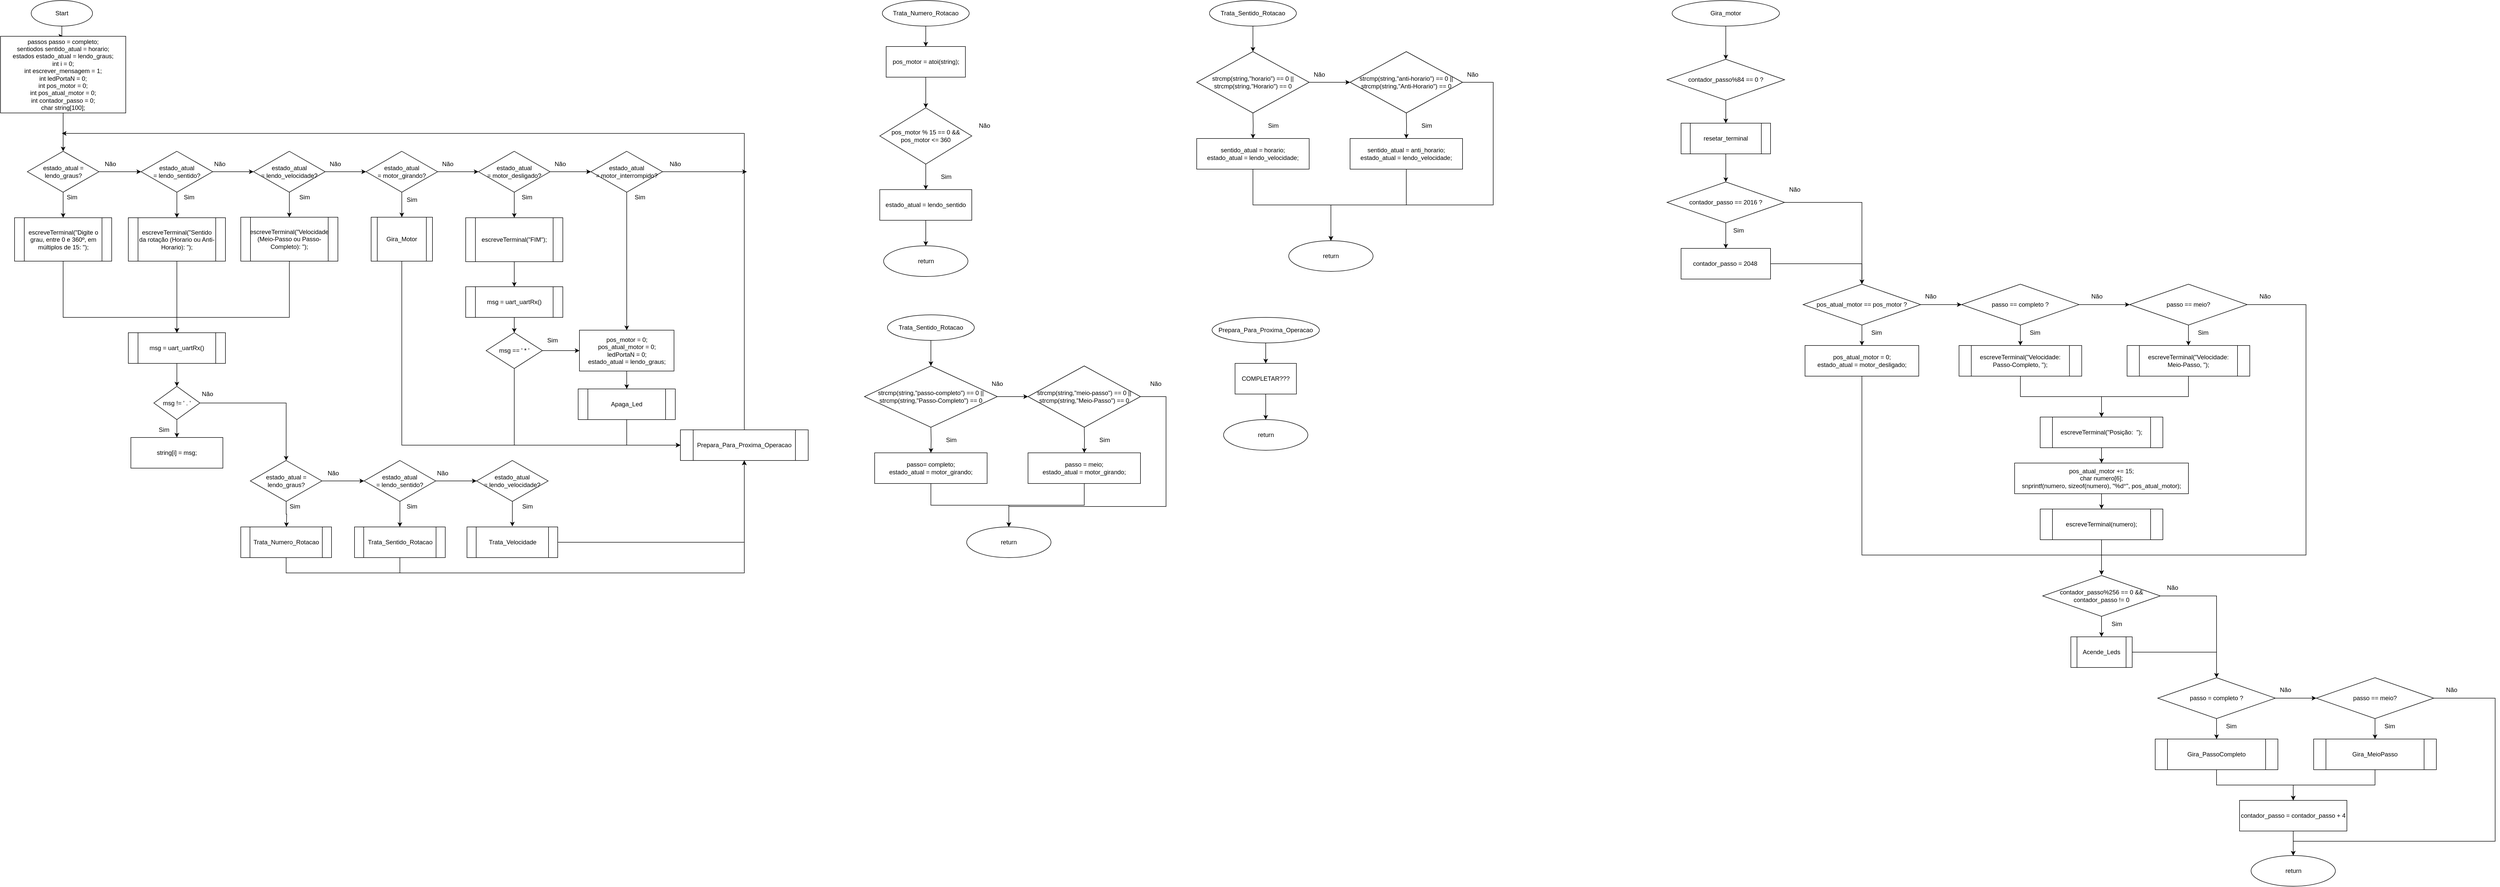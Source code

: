 <mxfile version="22.1.0" type="device">
  <diagram name="Página-1" id="-q08op6zAqQgA_jON4IM">
    <mxGraphModel dx="3565" dy="1878" grid="1" gridSize="10" guides="1" tooltips="1" connect="1" arrows="1" fold="1" page="1" pageScale="1" pageWidth="827" pageHeight="1169" math="0" shadow="0">
      <root>
        <mxCell id="0" />
        <mxCell id="1" parent="0" />
        <mxCell id="anslFAC0SlzDKVQuLz5E-30" value="" style="edgeStyle=orthogonalEdgeStyle;rounded=0;orthogonalLoop=1;jettySize=auto;html=1;" edge="1" parent="1" source="anslFAC0SlzDKVQuLz5E-1" target="anslFAC0SlzDKVQuLz5E-29">
          <mxGeometry relative="1" as="geometry" />
        </mxCell>
        <mxCell id="anslFAC0SlzDKVQuLz5E-1" value="Start" style="ellipse;whiteSpace=wrap;html=1;" vertex="1" parent="1">
          <mxGeometry x="80" y="10" width="120" height="50" as="geometry" />
        </mxCell>
        <mxCell id="anslFAC0SlzDKVQuLz5E-7" value="" style="edgeStyle=orthogonalEdgeStyle;rounded=0;orthogonalLoop=1;jettySize=auto;html=1;" edge="1" parent="1" source="anslFAC0SlzDKVQuLz5E-4" target="anslFAC0SlzDKVQuLz5E-6">
          <mxGeometry relative="1" as="geometry" />
        </mxCell>
        <mxCell id="anslFAC0SlzDKVQuLz5E-24" value="" style="edgeStyle=orthogonalEdgeStyle;rounded=0;orthogonalLoop=1;jettySize=auto;html=1;" edge="1" parent="1" source="anslFAC0SlzDKVQuLz5E-4" target="anslFAC0SlzDKVQuLz5E-23">
          <mxGeometry relative="1" as="geometry" />
        </mxCell>
        <mxCell id="anslFAC0SlzDKVQuLz5E-4" value="estado_atual = lendo_graus?" style="rhombus;whiteSpace=wrap;html=1;" vertex="1" parent="1">
          <mxGeometry x="72.5" y="305" width="140" height="80" as="geometry" />
        </mxCell>
        <mxCell id="anslFAC0SlzDKVQuLz5E-9" value="" style="edgeStyle=orthogonalEdgeStyle;rounded=0;orthogonalLoop=1;jettySize=auto;html=1;" edge="1" parent="1" source="anslFAC0SlzDKVQuLz5E-6" target="anslFAC0SlzDKVQuLz5E-8">
          <mxGeometry relative="1" as="geometry" />
        </mxCell>
        <mxCell id="anslFAC0SlzDKVQuLz5E-54" value="" style="edgeStyle=orthogonalEdgeStyle;rounded=0;orthogonalLoop=1;jettySize=auto;html=1;" edge="1" parent="1" source="anslFAC0SlzDKVQuLz5E-6" target="anslFAC0SlzDKVQuLz5E-53">
          <mxGeometry relative="1" as="geometry" />
        </mxCell>
        <mxCell id="anslFAC0SlzDKVQuLz5E-6" value="estado_atual =&amp;nbsp;lendo_sentido&lt;span style=&quot;background-color: initial;&quot;&gt;?&lt;/span&gt;" style="rhombus;whiteSpace=wrap;html=1;" vertex="1" parent="1">
          <mxGeometry x="295" y="305" width="140" height="80" as="geometry" />
        </mxCell>
        <mxCell id="anslFAC0SlzDKVQuLz5E-11" value="" style="edgeStyle=orthogonalEdgeStyle;rounded=0;orthogonalLoop=1;jettySize=auto;html=1;" edge="1" parent="1" source="anslFAC0SlzDKVQuLz5E-8" target="anslFAC0SlzDKVQuLz5E-10">
          <mxGeometry relative="1" as="geometry" />
        </mxCell>
        <mxCell id="anslFAC0SlzDKVQuLz5E-61" value="" style="edgeStyle=orthogonalEdgeStyle;rounded=0;orthogonalLoop=1;jettySize=auto;html=1;" edge="1" parent="1" source="anslFAC0SlzDKVQuLz5E-8" target="anslFAC0SlzDKVQuLz5E-60">
          <mxGeometry relative="1" as="geometry" />
        </mxCell>
        <mxCell id="anslFAC0SlzDKVQuLz5E-8" value="estado_atual =&amp;nbsp;lendo_velocidade&lt;span style=&quot;background-color: initial;&quot;&gt;?&lt;/span&gt;" style="rhombus;whiteSpace=wrap;html=1;" vertex="1" parent="1">
          <mxGeometry x="515" y="305" width="140" height="80" as="geometry" />
        </mxCell>
        <mxCell id="anslFAC0SlzDKVQuLz5E-13" value="" style="edgeStyle=orthogonalEdgeStyle;rounded=0;orthogonalLoop=1;jettySize=auto;html=1;" edge="1" parent="1" source="anslFAC0SlzDKVQuLz5E-10" target="anslFAC0SlzDKVQuLz5E-12">
          <mxGeometry relative="1" as="geometry" />
        </mxCell>
        <mxCell id="anslFAC0SlzDKVQuLz5E-87" value="" style="edgeStyle=orthogonalEdgeStyle;rounded=0;orthogonalLoop=1;jettySize=auto;html=1;" edge="1" parent="1" source="anslFAC0SlzDKVQuLz5E-10" target="anslFAC0SlzDKVQuLz5E-86">
          <mxGeometry relative="1" as="geometry" />
        </mxCell>
        <mxCell id="anslFAC0SlzDKVQuLz5E-10" value="estado_atual =&amp;nbsp;motor_girando&lt;span style=&quot;background-color: initial;&quot;&gt;?&lt;/span&gt;" style="rhombus;whiteSpace=wrap;html=1;" vertex="1" parent="1">
          <mxGeometry x="735" y="305" width="140" height="80" as="geometry" />
        </mxCell>
        <mxCell id="anslFAC0SlzDKVQuLz5E-15" value="" style="edgeStyle=orthogonalEdgeStyle;rounded=0;orthogonalLoop=1;jettySize=auto;html=1;" edge="1" parent="1" source="anslFAC0SlzDKVQuLz5E-12">
          <mxGeometry relative="1" as="geometry">
            <mxPoint x="1175" y="345" as="targetPoint" />
          </mxGeometry>
        </mxCell>
        <mxCell id="anslFAC0SlzDKVQuLz5E-89" value="" style="edgeStyle=orthogonalEdgeStyle;rounded=0;orthogonalLoop=1;jettySize=auto;html=1;" edge="1" parent="1" source="anslFAC0SlzDKVQuLz5E-12" target="anslFAC0SlzDKVQuLz5E-88">
          <mxGeometry relative="1" as="geometry" />
        </mxCell>
        <mxCell id="anslFAC0SlzDKVQuLz5E-12" value="estado_atual =&amp;nbsp;motor_desligado&lt;span style=&quot;background-color: initial;&quot;&gt;?&lt;/span&gt;" style="rhombus;whiteSpace=wrap;html=1;" vertex="1" parent="1">
          <mxGeometry x="955" y="305" width="140" height="80" as="geometry" />
        </mxCell>
        <mxCell id="anslFAC0SlzDKVQuLz5E-98" style="edgeStyle=orthogonalEdgeStyle;rounded=0;orthogonalLoop=1;jettySize=auto;html=1;entryX=0.5;entryY=0;entryDx=0;entryDy=0;" edge="1" parent="1" source="anslFAC0SlzDKVQuLz5E-14" target="anslFAC0SlzDKVQuLz5E-96">
          <mxGeometry relative="1" as="geometry" />
        </mxCell>
        <mxCell id="anslFAC0SlzDKVQuLz5E-122" style="edgeStyle=orthogonalEdgeStyle;rounded=0;orthogonalLoop=1;jettySize=auto;html=1;" edge="1" parent="1" source="anslFAC0SlzDKVQuLz5E-14">
          <mxGeometry relative="1" as="geometry">
            <mxPoint x="1480" y="345" as="targetPoint" />
          </mxGeometry>
        </mxCell>
        <mxCell id="anslFAC0SlzDKVQuLz5E-14" value="estado_atual =&amp;nbsp;motor_interrompido&lt;span style=&quot;background-color: initial;&quot;&gt;?&lt;/span&gt;" style="rhombus;whiteSpace=wrap;html=1;" vertex="1" parent="1">
          <mxGeometry x="1175" y="305" width="140" height="80" as="geometry" />
        </mxCell>
        <mxCell id="anslFAC0SlzDKVQuLz5E-16" value="Não" style="text;html=1;strokeColor=none;fillColor=none;align=center;verticalAlign=middle;whiteSpace=wrap;rounded=0;" vertex="1" parent="1">
          <mxGeometry x="205" y="315" width="60" height="30" as="geometry" />
        </mxCell>
        <mxCell id="anslFAC0SlzDKVQuLz5E-17" value="Não" style="text;html=1;strokeColor=none;fillColor=none;align=center;verticalAlign=middle;whiteSpace=wrap;rounded=0;" vertex="1" parent="1">
          <mxGeometry x="419" y="315" width="60" height="30" as="geometry" />
        </mxCell>
        <mxCell id="anslFAC0SlzDKVQuLz5E-18" value="Não" style="text;html=1;strokeColor=none;fillColor=none;align=center;verticalAlign=middle;whiteSpace=wrap;rounded=0;" vertex="1" parent="1">
          <mxGeometry x="645" y="315" width="60" height="30" as="geometry" />
        </mxCell>
        <mxCell id="anslFAC0SlzDKVQuLz5E-19" value="Não" style="text;html=1;strokeColor=none;fillColor=none;align=center;verticalAlign=middle;whiteSpace=wrap;rounded=0;" vertex="1" parent="1">
          <mxGeometry x="865" y="315" width="60" height="30" as="geometry" />
        </mxCell>
        <mxCell id="anslFAC0SlzDKVQuLz5E-20" value="Não" style="text;html=1;strokeColor=none;fillColor=none;align=center;verticalAlign=middle;whiteSpace=wrap;rounded=0;" vertex="1" parent="1">
          <mxGeometry x="1085" y="315" width="60" height="30" as="geometry" />
        </mxCell>
        <mxCell id="anslFAC0SlzDKVQuLz5E-59" style="edgeStyle=orthogonalEdgeStyle;rounded=0;orthogonalLoop=1;jettySize=auto;html=1;" edge="1" parent="1" source="anslFAC0SlzDKVQuLz5E-23" target="anslFAC0SlzDKVQuLz5E-35">
          <mxGeometry relative="1" as="geometry">
            <Array as="points">
              <mxPoint x="142" y="630" />
              <mxPoint x="365" y="630" />
            </Array>
          </mxGeometry>
        </mxCell>
        <mxCell id="anslFAC0SlzDKVQuLz5E-23" value="escreveTerminal(&quot;Digite o grau, entre 0 e 360º, em múltiplos de 15: &quot;);" style="shape=process;whiteSpace=wrap;html=1;backgroundOutline=1;" vertex="1" parent="1">
          <mxGeometry x="47.5" y="435" width="190" height="85" as="geometry" />
        </mxCell>
        <mxCell id="anslFAC0SlzDKVQuLz5E-28" value="" style="edgeStyle=orthogonalEdgeStyle;rounded=0;orthogonalLoop=1;jettySize=auto;html=1;" edge="1" parent="1" source="anslFAC0SlzDKVQuLz5E-25" target="anslFAC0SlzDKVQuLz5E-27">
          <mxGeometry relative="1" as="geometry" />
        </mxCell>
        <mxCell id="anslFAC0SlzDKVQuLz5E-64" value="" style="edgeStyle=orthogonalEdgeStyle;rounded=0;orthogonalLoop=1;jettySize=auto;html=1;entryX=0.5;entryY=0;entryDx=0;entryDy=0;" edge="1" parent="1" source="anslFAC0SlzDKVQuLz5E-25" target="anslFAC0SlzDKVQuLz5E-69">
          <mxGeometry relative="1" as="geometry">
            <mxPoint x="530.0" y="827.5" as="targetPoint" />
          </mxGeometry>
        </mxCell>
        <mxCell id="anslFAC0SlzDKVQuLz5E-25" value="msg != &#39; . &#39;" style="rhombus;whiteSpace=wrap;html=1;" vertex="1" parent="1">
          <mxGeometry x="320" y="765" width="90" height="65" as="geometry" />
        </mxCell>
        <mxCell id="anslFAC0SlzDKVQuLz5E-27" value="string[i] = msg;" style="whiteSpace=wrap;html=1;" vertex="1" parent="1">
          <mxGeometry x="275" y="865" width="180" height="60" as="geometry" />
        </mxCell>
        <mxCell id="anslFAC0SlzDKVQuLz5E-31" value="" style="edgeStyle=orthogonalEdgeStyle;rounded=0;orthogonalLoop=1;jettySize=auto;html=1;" edge="1" parent="1" source="anslFAC0SlzDKVQuLz5E-29" target="anslFAC0SlzDKVQuLz5E-4">
          <mxGeometry relative="1" as="geometry" />
        </mxCell>
        <mxCell id="anslFAC0SlzDKVQuLz5E-29" value="passos passo = completo;&lt;br&gt;sentiodos sentido_atual = horario;&lt;br&gt;estados estado_atual = lendo_graus;&lt;br&gt;int i = 0;&lt;br&gt;int escrever_mensagem = 1; &lt;br&gt;int ledPortaN = 0; &lt;br&gt;int pos_motor = 0; &lt;br&gt;int pos_atual_motor = 0; &lt;br&gt;int contador_passo = 0;&lt;br&gt;char string[100];" style="whiteSpace=wrap;html=1;" vertex="1" parent="1">
          <mxGeometry x="20" y="80" width="245" height="150" as="geometry" />
        </mxCell>
        <mxCell id="anslFAC0SlzDKVQuLz5E-37" value="" style="edgeStyle=orthogonalEdgeStyle;rounded=0;orthogonalLoop=1;jettySize=auto;html=1;" edge="1" parent="1" source="anslFAC0SlzDKVQuLz5E-35" target="anslFAC0SlzDKVQuLz5E-25">
          <mxGeometry relative="1" as="geometry" />
        </mxCell>
        <mxCell id="anslFAC0SlzDKVQuLz5E-35" value="msg = uart_uartRx()" style="shape=process;whiteSpace=wrap;html=1;backgroundOutline=1;" vertex="1" parent="1">
          <mxGeometry x="270" y="660" width="190" height="60" as="geometry" />
        </mxCell>
        <mxCell id="anslFAC0SlzDKVQuLz5E-38" value="Não" style="text;html=1;strokeColor=none;fillColor=none;align=center;verticalAlign=middle;whiteSpace=wrap;rounded=0;" vertex="1" parent="1">
          <mxGeometry x="395" y="765" width="60" height="30" as="geometry" />
        </mxCell>
        <mxCell id="anslFAC0SlzDKVQuLz5E-39" value="Sim" style="text;html=1;strokeColor=none;fillColor=none;align=center;verticalAlign=middle;whiteSpace=wrap;rounded=0;" vertex="1" parent="1">
          <mxGeometry x="310" y="835" width="60" height="30" as="geometry" />
        </mxCell>
        <mxCell id="anslFAC0SlzDKVQuLz5E-40" value="Sim" style="text;html=1;strokeColor=none;fillColor=none;align=center;verticalAlign=middle;whiteSpace=wrap;rounded=0;" vertex="1" parent="1">
          <mxGeometry x="130" y="380" width="60" height="30" as="geometry" />
        </mxCell>
        <mxCell id="anslFAC0SlzDKVQuLz5E-58" value="" style="edgeStyle=orthogonalEdgeStyle;rounded=0;orthogonalLoop=1;jettySize=auto;html=1;" edge="1" parent="1" source="anslFAC0SlzDKVQuLz5E-53" target="anslFAC0SlzDKVQuLz5E-35">
          <mxGeometry relative="1" as="geometry" />
        </mxCell>
        <mxCell id="anslFAC0SlzDKVQuLz5E-53" value="escreveTerminal(&quot;Sentido da rotação (Horario ou Anti-Horario): &quot;);" style="shape=process;whiteSpace=wrap;html=1;backgroundOutline=1;" vertex="1" parent="1">
          <mxGeometry x="270" y="435" width="190" height="85" as="geometry" />
        </mxCell>
        <mxCell id="anslFAC0SlzDKVQuLz5E-62" style="edgeStyle=orthogonalEdgeStyle;rounded=0;orthogonalLoop=1;jettySize=auto;html=1;entryX=0.5;entryY=0;entryDx=0;entryDy=0;" edge="1" parent="1" source="anslFAC0SlzDKVQuLz5E-60" target="anslFAC0SlzDKVQuLz5E-35">
          <mxGeometry relative="1" as="geometry">
            <Array as="points">
              <mxPoint x="585" y="630" />
              <mxPoint x="365" y="630" />
            </Array>
          </mxGeometry>
        </mxCell>
        <mxCell id="anslFAC0SlzDKVQuLz5E-60" value="escreveTerminal(&quot;Velocidade (Meio-Passo ou Passo-Completo): &quot;);" style="shape=process;whiteSpace=wrap;html=1;backgroundOutline=1;" vertex="1" parent="1">
          <mxGeometry x="490" y="434" width="190" height="86" as="geometry" />
        </mxCell>
        <mxCell id="anslFAC0SlzDKVQuLz5E-65" value="Sim" style="text;html=1;strokeColor=none;fillColor=none;align=center;verticalAlign=middle;whiteSpace=wrap;rounded=0;" vertex="1" parent="1">
          <mxGeometry x="359" y="380" width="60" height="30" as="geometry" />
        </mxCell>
        <mxCell id="anslFAC0SlzDKVQuLz5E-66" value="Sim" style="text;html=1;strokeColor=none;fillColor=none;align=center;verticalAlign=middle;whiteSpace=wrap;rounded=0;" vertex="1" parent="1">
          <mxGeometry x="585" y="380" width="60" height="30" as="geometry" />
        </mxCell>
        <mxCell id="anslFAC0SlzDKVQuLz5E-67" value="" style="edgeStyle=orthogonalEdgeStyle;rounded=0;orthogonalLoop=1;jettySize=auto;html=1;" edge="1" parent="1" source="anslFAC0SlzDKVQuLz5E-69" target="anslFAC0SlzDKVQuLz5E-72">
          <mxGeometry relative="1" as="geometry" />
        </mxCell>
        <mxCell id="anslFAC0SlzDKVQuLz5E-68" value="" style="edgeStyle=orthogonalEdgeStyle;rounded=0;orthogonalLoop=1;jettySize=auto;html=1;" edge="1" parent="1" source="anslFAC0SlzDKVQuLz5E-69">
          <mxGeometry relative="1" as="geometry">
            <mxPoint x="579.25" y="1040" as="targetPoint" />
          </mxGeometry>
        </mxCell>
        <mxCell id="anslFAC0SlzDKVQuLz5E-69" value="estado_atual = lendo_graus?" style="rhombus;whiteSpace=wrap;html=1;" vertex="1" parent="1">
          <mxGeometry x="508.75" y="910" width="140" height="80" as="geometry" />
        </mxCell>
        <mxCell id="anslFAC0SlzDKVQuLz5E-70" value="" style="edgeStyle=orthogonalEdgeStyle;rounded=0;orthogonalLoop=1;jettySize=auto;html=1;" edge="1" parent="1" source="anslFAC0SlzDKVQuLz5E-72" target="anslFAC0SlzDKVQuLz5E-75">
          <mxGeometry relative="1" as="geometry" />
        </mxCell>
        <mxCell id="anslFAC0SlzDKVQuLz5E-71" value="" style="edgeStyle=orthogonalEdgeStyle;rounded=0;orthogonalLoop=1;jettySize=auto;html=1;" edge="1" parent="1" source="anslFAC0SlzDKVQuLz5E-72">
          <mxGeometry relative="1" as="geometry">
            <mxPoint x="801.25" y="1040" as="targetPoint" />
          </mxGeometry>
        </mxCell>
        <mxCell id="anslFAC0SlzDKVQuLz5E-72" value="estado_atual =&amp;nbsp;lendo_sentido&lt;span style=&quot;background-color: initial;&quot;&gt;?&lt;/span&gt;" style="rhombus;whiteSpace=wrap;html=1;" vertex="1" parent="1">
          <mxGeometry x="731.25" y="910" width="140" height="80" as="geometry" />
        </mxCell>
        <mxCell id="anslFAC0SlzDKVQuLz5E-74" value="" style="edgeStyle=orthogonalEdgeStyle;rounded=0;orthogonalLoop=1;jettySize=auto;html=1;" edge="1" parent="1" source="anslFAC0SlzDKVQuLz5E-75">
          <mxGeometry relative="1" as="geometry">
            <mxPoint x="1021.25" y="1039" as="targetPoint" />
          </mxGeometry>
        </mxCell>
        <mxCell id="anslFAC0SlzDKVQuLz5E-75" value="estado_atual =&amp;nbsp;lendo_velocidade&lt;span style=&quot;background-color: initial;&quot;&gt;?&lt;/span&gt;" style="rhombus;whiteSpace=wrap;html=1;" vertex="1" parent="1">
          <mxGeometry x="951.25" y="910" width="140" height="80" as="geometry" />
        </mxCell>
        <mxCell id="anslFAC0SlzDKVQuLz5E-76" value="Não" style="text;html=1;strokeColor=none;fillColor=none;align=center;verticalAlign=middle;whiteSpace=wrap;rounded=0;" vertex="1" parent="1">
          <mxGeometry x="641.25" y="920" width="60" height="30" as="geometry" />
        </mxCell>
        <mxCell id="anslFAC0SlzDKVQuLz5E-77" value="Não" style="text;html=1;strokeColor=none;fillColor=none;align=center;verticalAlign=middle;whiteSpace=wrap;rounded=0;" vertex="1" parent="1">
          <mxGeometry x="855.25" y="920" width="60" height="30" as="geometry" />
        </mxCell>
        <mxCell id="anslFAC0SlzDKVQuLz5E-79" value="Sim" style="text;html=1;strokeColor=none;fillColor=none;align=center;verticalAlign=middle;whiteSpace=wrap;rounded=0;" vertex="1" parent="1">
          <mxGeometry x="566.25" y="985" width="60" height="30" as="geometry" />
        </mxCell>
        <mxCell id="anslFAC0SlzDKVQuLz5E-80" value="Sim" style="text;html=1;strokeColor=none;fillColor=none;align=center;verticalAlign=middle;whiteSpace=wrap;rounded=0;" vertex="1" parent="1">
          <mxGeometry x="795.25" y="985" width="60" height="30" as="geometry" />
        </mxCell>
        <mxCell id="anslFAC0SlzDKVQuLz5E-81" value="Sim" style="text;html=1;strokeColor=none;fillColor=none;align=center;verticalAlign=middle;whiteSpace=wrap;rounded=0;" vertex="1" parent="1">
          <mxGeometry x="1021.25" y="985" width="60" height="30" as="geometry" />
        </mxCell>
        <mxCell id="anslFAC0SlzDKVQuLz5E-109" style="edgeStyle=orthogonalEdgeStyle;rounded=0;orthogonalLoop=1;jettySize=auto;html=1;entryX=0.5;entryY=1;entryDx=0;entryDy=0;" edge="1" parent="1" source="anslFAC0SlzDKVQuLz5E-83" target="anslFAC0SlzDKVQuLz5E-101">
          <mxGeometry relative="1" as="geometry">
            <Array as="points">
              <mxPoint x="579" y="1130" />
              <mxPoint x="1475" y="1130" />
            </Array>
          </mxGeometry>
        </mxCell>
        <mxCell id="anslFAC0SlzDKVQuLz5E-83" value="Trata_Numero_Rotacao" style="shape=process;whiteSpace=wrap;html=1;backgroundOutline=1;" vertex="1" parent="1">
          <mxGeometry x="490" y="1040" width="177.5" height="60" as="geometry" />
        </mxCell>
        <mxCell id="anslFAC0SlzDKVQuLz5E-107" style="edgeStyle=orthogonalEdgeStyle;rounded=0;orthogonalLoop=1;jettySize=auto;html=1;entryX=0.5;entryY=1;entryDx=0;entryDy=0;" edge="1" parent="1" source="anslFAC0SlzDKVQuLz5E-84" target="anslFAC0SlzDKVQuLz5E-101">
          <mxGeometry relative="1" as="geometry">
            <Array as="points">
              <mxPoint x="801" y="1130" />
              <mxPoint x="1475" y="1130" />
            </Array>
          </mxGeometry>
        </mxCell>
        <mxCell id="anslFAC0SlzDKVQuLz5E-84" value="Trata_Sentido_Rotacao" style="shape=process;whiteSpace=wrap;html=1;backgroundOutline=1;" vertex="1" parent="1">
          <mxGeometry x="712.5" y="1040" width="177.5" height="60" as="geometry" />
        </mxCell>
        <mxCell id="anslFAC0SlzDKVQuLz5E-106" style="edgeStyle=orthogonalEdgeStyle;rounded=0;orthogonalLoop=1;jettySize=auto;html=1;entryX=0.5;entryY=1;entryDx=0;entryDy=0;" edge="1" parent="1" source="anslFAC0SlzDKVQuLz5E-85" target="anslFAC0SlzDKVQuLz5E-101">
          <mxGeometry relative="1" as="geometry">
            <Array as="points">
              <mxPoint x="1475" y="1070" />
            </Array>
          </mxGeometry>
        </mxCell>
        <mxCell id="anslFAC0SlzDKVQuLz5E-85" value="Trata_Velocidade" style="shape=process;whiteSpace=wrap;html=1;backgroundOutline=1;" vertex="1" parent="1">
          <mxGeometry x="932.5" y="1040" width="177.5" height="60" as="geometry" />
        </mxCell>
        <mxCell id="anslFAC0SlzDKVQuLz5E-165" style="edgeStyle=orthogonalEdgeStyle;rounded=0;orthogonalLoop=1;jettySize=auto;html=1;entryX=0;entryY=0.5;entryDx=0;entryDy=0;" edge="1" parent="1" source="anslFAC0SlzDKVQuLz5E-86" target="anslFAC0SlzDKVQuLz5E-101">
          <mxGeometry relative="1" as="geometry">
            <Array as="points">
              <mxPoint x="805" y="880" />
            </Array>
          </mxGeometry>
        </mxCell>
        <mxCell id="anslFAC0SlzDKVQuLz5E-86" value="Gira_Motor" style="shape=process;whiteSpace=wrap;html=1;backgroundOutline=1;" vertex="1" parent="1">
          <mxGeometry x="745" y="434" width="120" height="86" as="geometry" />
        </mxCell>
        <mxCell id="anslFAC0SlzDKVQuLz5E-91" value="" style="edgeStyle=orthogonalEdgeStyle;rounded=0;orthogonalLoop=1;jettySize=auto;html=1;entryX=0.5;entryY=0;entryDx=0;entryDy=0;" edge="1" parent="1" source="anslFAC0SlzDKVQuLz5E-88" target="anslFAC0SlzDKVQuLz5E-92">
          <mxGeometry relative="1" as="geometry">
            <mxPoint x="1025.0" y="560" as="targetPoint" />
          </mxGeometry>
        </mxCell>
        <mxCell id="anslFAC0SlzDKVQuLz5E-88" value="escreveTerminal(&quot;FIM&quot;);" style="shape=process;whiteSpace=wrap;html=1;backgroundOutline=1;" vertex="1" parent="1">
          <mxGeometry x="930" y="435" width="190" height="86" as="geometry" />
        </mxCell>
        <mxCell id="anslFAC0SlzDKVQuLz5E-95" value="" style="edgeStyle=orthogonalEdgeStyle;rounded=0;orthogonalLoop=1;jettySize=auto;html=1;" edge="1" parent="1" source="anslFAC0SlzDKVQuLz5E-92" target="anslFAC0SlzDKVQuLz5E-94">
          <mxGeometry relative="1" as="geometry" />
        </mxCell>
        <mxCell id="anslFAC0SlzDKVQuLz5E-92" value="msg = uart_uartRx()" style="shape=process;whiteSpace=wrap;html=1;backgroundOutline=1;" vertex="1" parent="1">
          <mxGeometry x="930" y="570" width="190" height="60" as="geometry" />
        </mxCell>
        <mxCell id="anslFAC0SlzDKVQuLz5E-97" value="" style="edgeStyle=orthogonalEdgeStyle;rounded=0;orthogonalLoop=1;jettySize=auto;html=1;" edge="1" parent="1" source="anslFAC0SlzDKVQuLz5E-94" target="anslFAC0SlzDKVQuLz5E-96">
          <mxGeometry relative="1" as="geometry" />
        </mxCell>
        <mxCell id="anslFAC0SlzDKVQuLz5E-164" style="edgeStyle=orthogonalEdgeStyle;rounded=0;orthogonalLoop=1;jettySize=auto;html=1;entryX=0;entryY=0.5;entryDx=0;entryDy=0;" edge="1" parent="1" source="anslFAC0SlzDKVQuLz5E-94" target="anslFAC0SlzDKVQuLz5E-101">
          <mxGeometry relative="1" as="geometry">
            <Array as="points">
              <mxPoint x="1025" y="880" />
            </Array>
          </mxGeometry>
        </mxCell>
        <mxCell id="anslFAC0SlzDKVQuLz5E-94" value="msg == &#39; * &#39;" style="rhombus;whiteSpace=wrap;html=1;" vertex="1" parent="1">
          <mxGeometry x="970" y="660" width="110" height="70" as="geometry" />
        </mxCell>
        <mxCell id="anslFAC0SlzDKVQuLz5E-100" value="" style="edgeStyle=orthogonalEdgeStyle;rounded=0;orthogonalLoop=1;jettySize=auto;html=1;" edge="1" parent="1" source="anslFAC0SlzDKVQuLz5E-96" target="anslFAC0SlzDKVQuLz5E-99">
          <mxGeometry relative="1" as="geometry" />
        </mxCell>
        <mxCell id="anslFAC0SlzDKVQuLz5E-96" value="pos_motor = 0;&lt;br&gt;pos_atual_motor = 0;&lt;br&gt;ledPortaN = 0;&lt;br&gt;estado_atual = lendo_graus;" style="whiteSpace=wrap;html=1;" vertex="1" parent="1">
          <mxGeometry x="1152.5" y="655" width="185" height="80" as="geometry" />
        </mxCell>
        <mxCell id="anslFAC0SlzDKVQuLz5E-102" value="" style="edgeStyle=orthogonalEdgeStyle;rounded=0;orthogonalLoop=1;jettySize=auto;html=1;" edge="1" parent="1" source="anslFAC0SlzDKVQuLz5E-99" target="anslFAC0SlzDKVQuLz5E-101">
          <mxGeometry relative="1" as="geometry">
            <Array as="points">
              <mxPoint x="1245" y="880" />
            </Array>
          </mxGeometry>
        </mxCell>
        <mxCell id="anslFAC0SlzDKVQuLz5E-99" value="Apaga_Led" style="shape=process;whiteSpace=wrap;html=1;backgroundOutline=1;" vertex="1" parent="1">
          <mxGeometry x="1150" y="770" width="190" height="60" as="geometry" />
        </mxCell>
        <mxCell id="anslFAC0SlzDKVQuLz5E-105" style="edgeStyle=orthogonalEdgeStyle;rounded=0;orthogonalLoop=1;jettySize=auto;html=1;exitX=0.5;exitY=0;exitDx=0;exitDy=0;" edge="1" parent="1" source="anslFAC0SlzDKVQuLz5E-101">
          <mxGeometry relative="1" as="geometry">
            <mxPoint x="140" y="270" as="targetPoint" />
            <Array as="points">
              <mxPoint x="1475" y="270" />
            </Array>
          </mxGeometry>
        </mxCell>
        <mxCell id="anslFAC0SlzDKVQuLz5E-101" value="Prepara_Para_Proxima_Operacao" style="shape=process;whiteSpace=wrap;html=1;backgroundOutline=1;" vertex="1" parent="1">
          <mxGeometry x="1350" y="850" width="250" height="60" as="geometry" />
        </mxCell>
        <mxCell id="anslFAC0SlzDKVQuLz5E-118" value="" style="edgeStyle=orthogonalEdgeStyle;rounded=0;orthogonalLoop=1;jettySize=auto;html=1;" edge="1" parent="1" source="anslFAC0SlzDKVQuLz5E-110" target="anslFAC0SlzDKVQuLz5E-117">
          <mxGeometry relative="1" as="geometry" />
        </mxCell>
        <mxCell id="anslFAC0SlzDKVQuLz5E-110" value="Trata_Numero_Rotacao" style="ellipse;whiteSpace=wrap;html=1;" vertex="1" parent="1">
          <mxGeometry x="1745" y="10" width="170" height="50" as="geometry" />
        </mxCell>
        <mxCell id="anslFAC0SlzDKVQuLz5E-112" value="Sim" style="text;html=1;strokeColor=none;fillColor=none;align=center;verticalAlign=middle;whiteSpace=wrap;rounded=0;" vertex="1" parent="1">
          <mxGeometry x="795.25" y="385" width="60" height="30" as="geometry" />
        </mxCell>
        <mxCell id="anslFAC0SlzDKVQuLz5E-113" value="Sim" style="text;html=1;strokeColor=none;fillColor=none;align=center;verticalAlign=middle;whiteSpace=wrap;rounded=0;" vertex="1" parent="1">
          <mxGeometry x="1020" y="380" width="60" height="30" as="geometry" />
        </mxCell>
        <mxCell id="anslFAC0SlzDKVQuLz5E-114" value="Sim" style="text;html=1;strokeColor=none;fillColor=none;align=center;verticalAlign=middle;whiteSpace=wrap;rounded=0;" vertex="1" parent="1">
          <mxGeometry x="1070" y="660" width="60" height="30" as="geometry" />
        </mxCell>
        <mxCell id="anslFAC0SlzDKVQuLz5E-131" style="edgeStyle=orthogonalEdgeStyle;rounded=0;orthogonalLoop=1;jettySize=auto;html=1;entryX=0.5;entryY=0;entryDx=0;entryDy=0;" edge="1" parent="1" source="anslFAC0SlzDKVQuLz5E-117" target="anslFAC0SlzDKVQuLz5E-126">
          <mxGeometry relative="1" as="geometry" />
        </mxCell>
        <mxCell id="anslFAC0SlzDKVQuLz5E-117" value="pos_motor = atoi(string);" style="whiteSpace=wrap;html=1;" vertex="1" parent="1">
          <mxGeometry x="1752.5" y="100" width="155" height="60" as="geometry" />
        </mxCell>
        <mxCell id="anslFAC0SlzDKVQuLz5E-119" value="Sim" style="text;html=1;strokeColor=none;fillColor=none;align=center;verticalAlign=middle;whiteSpace=wrap;rounded=0;" vertex="1" parent="1">
          <mxGeometry x="1241" y="380" width="60" height="30" as="geometry" />
        </mxCell>
        <mxCell id="anslFAC0SlzDKVQuLz5E-123" value="Não" style="text;html=1;strokeColor=none;fillColor=none;align=center;verticalAlign=middle;whiteSpace=wrap;rounded=0;" vertex="1" parent="1">
          <mxGeometry x="1310" y="315" width="60" height="30" as="geometry" />
        </mxCell>
        <mxCell id="anslFAC0SlzDKVQuLz5E-135" value="" style="edgeStyle=orthogonalEdgeStyle;rounded=0;orthogonalLoop=1;jettySize=auto;html=1;" edge="1" parent="1" source="anslFAC0SlzDKVQuLz5E-126" target="anslFAC0SlzDKVQuLz5E-134">
          <mxGeometry relative="1" as="geometry" />
        </mxCell>
        <mxCell id="anslFAC0SlzDKVQuLz5E-126" value="pos_motor % 15 == 0 &amp;amp;&amp;amp; pos_motor &amp;lt;= 360" style="rhombus;whiteSpace=wrap;html=1;" vertex="1" parent="1">
          <mxGeometry x="1740" y="220" width="180" height="110" as="geometry" />
        </mxCell>
        <mxCell id="anslFAC0SlzDKVQuLz5E-127" value="Não" style="text;html=1;strokeColor=none;fillColor=none;align=center;verticalAlign=middle;whiteSpace=wrap;rounded=0;" vertex="1" parent="1">
          <mxGeometry x="1915" y="240" width="60" height="30" as="geometry" />
        </mxCell>
        <mxCell id="anslFAC0SlzDKVQuLz5E-128" value="Sim" style="text;html=1;strokeColor=none;fillColor=none;align=center;verticalAlign=middle;whiteSpace=wrap;rounded=0;" vertex="1" parent="1">
          <mxGeometry x="1840" y="340" width="60" height="30" as="geometry" />
        </mxCell>
        <mxCell id="anslFAC0SlzDKVQuLz5E-169" value="" style="edgeStyle=orthogonalEdgeStyle;rounded=0;orthogonalLoop=1;jettySize=auto;html=1;" edge="1" parent="1" source="anslFAC0SlzDKVQuLz5E-134" target="anslFAC0SlzDKVQuLz5E-168">
          <mxGeometry relative="1" as="geometry" />
        </mxCell>
        <mxCell id="anslFAC0SlzDKVQuLz5E-134" value="estado_atual = lendo_sentido" style="whiteSpace=wrap;html=1;" vertex="1" parent="1">
          <mxGeometry x="1740" y="380" width="180" height="60" as="geometry" />
        </mxCell>
        <mxCell id="anslFAC0SlzDKVQuLz5E-151" value="" style="edgeStyle=orthogonalEdgeStyle;rounded=0;orthogonalLoop=1;jettySize=auto;html=1;" edge="1" parent="1" source="anslFAC0SlzDKVQuLz5E-140" target="anslFAC0SlzDKVQuLz5E-145">
          <mxGeometry relative="1" as="geometry" />
        </mxCell>
        <mxCell id="anslFAC0SlzDKVQuLz5E-140" value="Trata_Sentido_Rotacao" style="ellipse;whiteSpace=wrap;html=1;" vertex="1" parent="1">
          <mxGeometry x="2385" y="10" width="170" height="50" as="geometry" />
        </mxCell>
        <mxCell id="anslFAC0SlzDKVQuLz5E-153" value="" style="edgeStyle=orthogonalEdgeStyle;rounded=0;orthogonalLoop=1;jettySize=auto;html=1;" edge="1" parent="1" source="anslFAC0SlzDKVQuLz5E-145" target="anslFAC0SlzDKVQuLz5E-152">
          <mxGeometry relative="1" as="geometry" />
        </mxCell>
        <mxCell id="anslFAC0SlzDKVQuLz5E-145" value="strcmp(string,&quot;horario&quot;) == 0 || strcmp(string,&quot;Horario&quot;) == 0" style="rhombus;whiteSpace=wrap;html=1;" vertex="1" parent="1">
          <mxGeometry x="2360" y="110" width="220" height="120" as="geometry" />
        </mxCell>
        <mxCell id="anslFAC0SlzDKVQuLz5E-146" value="Não" style="text;html=1;strokeColor=none;fillColor=none;align=center;verticalAlign=middle;whiteSpace=wrap;rounded=0;" vertex="1" parent="1">
          <mxGeometry x="2570" y="140" width="60" height="30" as="geometry" />
        </mxCell>
        <mxCell id="anslFAC0SlzDKVQuLz5E-191" style="edgeStyle=orthogonalEdgeStyle;rounded=0;orthogonalLoop=1;jettySize=auto;html=1;entryX=0.5;entryY=0;entryDx=0;entryDy=0;" edge="1" parent="1" source="anslFAC0SlzDKVQuLz5E-152" target="anslFAC0SlzDKVQuLz5E-170">
          <mxGeometry relative="1" as="geometry">
            <Array as="points">
              <mxPoint x="2940" y="170" />
              <mxPoint x="2940" y="410" />
              <mxPoint x="2622" y="410" />
            </Array>
          </mxGeometry>
        </mxCell>
        <mxCell id="anslFAC0SlzDKVQuLz5E-152" value="strcmp(string,&quot;anti-horario&quot;) == 0 || strcmp(string,&quot;Anti-Horario&quot;) == 0" style="rhombus;whiteSpace=wrap;html=1;" vertex="1" parent="1">
          <mxGeometry x="2660" y="110" width="220" height="120" as="geometry" />
        </mxCell>
        <mxCell id="anslFAC0SlzDKVQuLz5E-154" value="" style="edgeStyle=orthogonalEdgeStyle;rounded=0;orthogonalLoop=1;jettySize=auto;html=1;" edge="1" parent="1" target="anslFAC0SlzDKVQuLz5E-157">
          <mxGeometry relative="1" as="geometry">
            <mxPoint x="2470" y="230" as="sourcePoint" />
          </mxGeometry>
        </mxCell>
        <mxCell id="anslFAC0SlzDKVQuLz5E-155" value="Sim" style="text;html=1;strokeColor=none;fillColor=none;align=center;verticalAlign=middle;whiteSpace=wrap;rounded=0;" vertex="1" parent="1">
          <mxGeometry x="2480" y="240" width="60" height="30" as="geometry" />
        </mxCell>
        <mxCell id="anslFAC0SlzDKVQuLz5E-171" value="" style="edgeStyle=orthogonalEdgeStyle;rounded=0;orthogonalLoop=1;jettySize=auto;html=1;" edge="1" parent="1" source="anslFAC0SlzDKVQuLz5E-157" target="anslFAC0SlzDKVQuLz5E-170">
          <mxGeometry relative="1" as="geometry" />
        </mxCell>
        <mxCell id="anslFAC0SlzDKVQuLz5E-157" value="sentido_atual = horario;&lt;br&gt;estado_atual = lendo_velocidade;" style="whiteSpace=wrap;html=1;" vertex="1" parent="1">
          <mxGeometry x="2360" y="280" width="220" height="60" as="geometry" />
        </mxCell>
        <mxCell id="anslFAC0SlzDKVQuLz5E-159" value="" style="edgeStyle=orthogonalEdgeStyle;rounded=0;orthogonalLoop=1;jettySize=auto;html=1;" edge="1" parent="1" target="anslFAC0SlzDKVQuLz5E-162">
          <mxGeometry relative="1" as="geometry">
            <mxPoint x="2770" y="230" as="sourcePoint" />
          </mxGeometry>
        </mxCell>
        <mxCell id="anslFAC0SlzDKVQuLz5E-160" value="Sim" style="text;html=1;strokeColor=none;fillColor=none;align=center;verticalAlign=middle;whiteSpace=wrap;rounded=0;" vertex="1" parent="1">
          <mxGeometry x="2780" y="240" width="60" height="30" as="geometry" />
        </mxCell>
        <mxCell id="anslFAC0SlzDKVQuLz5E-173" style="edgeStyle=orthogonalEdgeStyle;rounded=0;orthogonalLoop=1;jettySize=auto;html=1;" edge="1" parent="1" source="anslFAC0SlzDKVQuLz5E-162" target="anslFAC0SlzDKVQuLz5E-170">
          <mxGeometry relative="1" as="geometry" />
        </mxCell>
        <mxCell id="anslFAC0SlzDKVQuLz5E-162" value="sentido_atual = anti_horario;&lt;br&gt;estado_atual = lendo_velocidade;" style="whiteSpace=wrap;html=1;" vertex="1" parent="1">
          <mxGeometry x="2660" y="280" width="220" height="60" as="geometry" />
        </mxCell>
        <mxCell id="anslFAC0SlzDKVQuLz5E-168" value="return" style="ellipse;whiteSpace=wrap;html=1;" vertex="1" parent="1">
          <mxGeometry x="1747.5" y="490" width="165" height="60" as="geometry" />
        </mxCell>
        <mxCell id="anslFAC0SlzDKVQuLz5E-170" value="return" style="ellipse;whiteSpace=wrap;html=1;" vertex="1" parent="1">
          <mxGeometry x="2540" y="480" width="165" height="60" as="geometry" />
        </mxCell>
        <mxCell id="anslFAC0SlzDKVQuLz5E-174" value="" style="edgeStyle=orthogonalEdgeStyle;rounded=0;orthogonalLoop=1;jettySize=auto;html=1;" edge="1" parent="1" source="anslFAC0SlzDKVQuLz5E-175" target="anslFAC0SlzDKVQuLz5E-177">
          <mxGeometry relative="1" as="geometry" />
        </mxCell>
        <mxCell id="anslFAC0SlzDKVQuLz5E-175" value="Trata_Sentido_Rotacao" style="ellipse;whiteSpace=wrap;html=1;" vertex="1" parent="1">
          <mxGeometry x="1755" y="625" width="170" height="50" as="geometry" />
        </mxCell>
        <mxCell id="anslFAC0SlzDKVQuLz5E-176" value="" style="edgeStyle=orthogonalEdgeStyle;rounded=0;orthogonalLoop=1;jettySize=auto;html=1;" edge="1" parent="1" source="anslFAC0SlzDKVQuLz5E-177" target="anslFAC0SlzDKVQuLz5E-179">
          <mxGeometry relative="1" as="geometry" />
        </mxCell>
        <mxCell id="anslFAC0SlzDKVQuLz5E-177" value="strcmp(string,&quot;passo-completo&lt;span style=&quot;background-color: initial;&quot;&gt;&quot;) == 0 || strcmp(string,&quot;Passo-Completo&quot;) == 0&lt;/span&gt;" style="rhombus;whiteSpace=wrap;html=1;" vertex="1" parent="1">
          <mxGeometry x="1710" y="725" width="260" height="120" as="geometry" />
        </mxCell>
        <mxCell id="anslFAC0SlzDKVQuLz5E-178" value="Não" style="text;html=1;strokeColor=none;fillColor=none;align=center;verticalAlign=middle;whiteSpace=wrap;rounded=0;" vertex="1" parent="1">
          <mxGeometry x="1940" y="745" width="60" height="30" as="geometry" />
        </mxCell>
        <mxCell id="anslFAC0SlzDKVQuLz5E-190" style="edgeStyle=orthogonalEdgeStyle;rounded=0;orthogonalLoop=1;jettySize=auto;html=1;entryX=0.5;entryY=0;entryDx=0;entryDy=0;" edge="1" parent="1" source="anslFAC0SlzDKVQuLz5E-179" target="anslFAC0SlzDKVQuLz5E-188">
          <mxGeometry relative="1" as="geometry">
            <Array as="points">
              <mxPoint x="2300" y="785" />
              <mxPoint x="2300" y="1000" />
              <mxPoint x="1993" y="1000" />
            </Array>
          </mxGeometry>
        </mxCell>
        <mxCell id="anslFAC0SlzDKVQuLz5E-179" value="strcmp(string,&quot;meio-passo&quot;) == 0 || strcmp(string,&quot;Meio-Passo&quot;) == 0" style="rhombus;whiteSpace=wrap;html=1;" vertex="1" parent="1">
          <mxGeometry x="2030" y="725" width="220" height="120" as="geometry" />
        </mxCell>
        <mxCell id="anslFAC0SlzDKVQuLz5E-180" value="" style="edgeStyle=orthogonalEdgeStyle;rounded=0;orthogonalLoop=1;jettySize=auto;html=1;" edge="1" parent="1" target="anslFAC0SlzDKVQuLz5E-183">
          <mxGeometry relative="1" as="geometry">
            <mxPoint x="1840" y="845" as="sourcePoint" />
          </mxGeometry>
        </mxCell>
        <mxCell id="anslFAC0SlzDKVQuLz5E-181" value="Sim" style="text;html=1;strokeColor=none;fillColor=none;align=center;verticalAlign=middle;whiteSpace=wrap;rounded=0;" vertex="1" parent="1">
          <mxGeometry x="1850" y="855" width="60" height="30" as="geometry" />
        </mxCell>
        <mxCell id="anslFAC0SlzDKVQuLz5E-182" value="" style="edgeStyle=orthogonalEdgeStyle;rounded=0;orthogonalLoop=1;jettySize=auto;html=1;" edge="1" parent="1" source="anslFAC0SlzDKVQuLz5E-183" target="anslFAC0SlzDKVQuLz5E-188">
          <mxGeometry relative="1" as="geometry" />
        </mxCell>
        <mxCell id="anslFAC0SlzDKVQuLz5E-183" value="passo= completo;&lt;br&gt;estado_atual = motor_girando;" style="whiteSpace=wrap;html=1;" vertex="1" parent="1">
          <mxGeometry x="1730" y="895" width="220" height="60" as="geometry" />
        </mxCell>
        <mxCell id="anslFAC0SlzDKVQuLz5E-184" value="" style="edgeStyle=orthogonalEdgeStyle;rounded=0;orthogonalLoop=1;jettySize=auto;html=1;" edge="1" parent="1" target="anslFAC0SlzDKVQuLz5E-187">
          <mxGeometry relative="1" as="geometry">
            <mxPoint x="2140" y="845" as="sourcePoint" />
          </mxGeometry>
        </mxCell>
        <mxCell id="anslFAC0SlzDKVQuLz5E-185" value="Sim" style="text;html=1;strokeColor=none;fillColor=none;align=center;verticalAlign=middle;whiteSpace=wrap;rounded=0;" vertex="1" parent="1">
          <mxGeometry x="2150" y="855" width="60" height="30" as="geometry" />
        </mxCell>
        <mxCell id="anslFAC0SlzDKVQuLz5E-186" style="edgeStyle=orthogonalEdgeStyle;rounded=0;orthogonalLoop=1;jettySize=auto;html=1;" edge="1" parent="1" source="anslFAC0SlzDKVQuLz5E-187" target="anslFAC0SlzDKVQuLz5E-188">
          <mxGeometry relative="1" as="geometry" />
        </mxCell>
        <mxCell id="anslFAC0SlzDKVQuLz5E-187" value="passo = meio;&lt;br&gt;estado_atual = motor_girando;" style="whiteSpace=wrap;html=1;" vertex="1" parent="1">
          <mxGeometry x="2030" y="895" width="220" height="60" as="geometry" />
        </mxCell>
        <mxCell id="anslFAC0SlzDKVQuLz5E-188" value="return" style="ellipse;whiteSpace=wrap;html=1;" vertex="1" parent="1">
          <mxGeometry x="1910" y="1040" width="165" height="60" as="geometry" />
        </mxCell>
        <mxCell id="anslFAC0SlzDKVQuLz5E-189" value="Não" style="text;html=1;strokeColor=none;fillColor=none;align=center;verticalAlign=middle;whiteSpace=wrap;rounded=0;" vertex="1" parent="1">
          <mxGeometry x="2250" y="745" width="60" height="30" as="geometry" />
        </mxCell>
        <mxCell id="anslFAC0SlzDKVQuLz5E-192" value="Não" style="text;html=1;strokeColor=none;fillColor=none;align=center;verticalAlign=middle;whiteSpace=wrap;rounded=0;" vertex="1" parent="1">
          <mxGeometry x="2870" y="140" width="60" height="30" as="geometry" />
        </mxCell>
        <mxCell id="anslFAC0SlzDKVQuLz5E-195" value="" style="edgeStyle=orthogonalEdgeStyle;rounded=0;orthogonalLoop=1;jettySize=auto;html=1;" edge="1" parent="1" source="anslFAC0SlzDKVQuLz5E-193" target="anslFAC0SlzDKVQuLz5E-194">
          <mxGeometry relative="1" as="geometry" />
        </mxCell>
        <mxCell id="anslFAC0SlzDKVQuLz5E-193" value="Prepara_Para_Proxima_Operacao" style="ellipse;whiteSpace=wrap;html=1;" vertex="1" parent="1">
          <mxGeometry x="2390" y="630" width="210" height="50" as="geometry" />
        </mxCell>
        <mxCell id="anslFAC0SlzDKVQuLz5E-197" value="" style="edgeStyle=orthogonalEdgeStyle;rounded=0;orthogonalLoop=1;jettySize=auto;html=1;" edge="1" parent="1" source="anslFAC0SlzDKVQuLz5E-194" target="anslFAC0SlzDKVQuLz5E-196">
          <mxGeometry relative="1" as="geometry" />
        </mxCell>
        <mxCell id="anslFAC0SlzDKVQuLz5E-194" value="COMPLETAR???" style="whiteSpace=wrap;html=1;" vertex="1" parent="1">
          <mxGeometry x="2435" y="720" width="120" height="60" as="geometry" />
        </mxCell>
        <mxCell id="anslFAC0SlzDKVQuLz5E-196" value="return" style="ellipse;whiteSpace=wrap;html=1;" vertex="1" parent="1">
          <mxGeometry x="2412.5" y="830" width="165" height="60" as="geometry" />
        </mxCell>
        <mxCell id="anslFAC0SlzDKVQuLz5E-200" value="" style="edgeStyle=orthogonalEdgeStyle;rounded=0;orthogonalLoop=1;jettySize=auto;html=1;" edge="1" parent="1" source="anslFAC0SlzDKVQuLz5E-198" target="anslFAC0SlzDKVQuLz5E-199">
          <mxGeometry relative="1" as="geometry" />
        </mxCell>
        <mxCell id="anslFAC0SlzDKVQuLz5E-198" value="Gira_motor" style="ellipse;whiteSpace=wrap;html=1;" vertex="1" parent="1">
          <mxGeometry x="3290" y="10" width="210" height="50" as="geometry" />
        </mxCell>
        <mxCell id="anslFAC0SlzDKVQuLz5E-202" value="" style="edgeStyle=orthogonalEdgeStyle;rounded=0;orthogonalLoop=1;jettySize=auto;html=1;" edge="1" parent="1" source="anslFAC0SlzDKVQuLz5E-199" target="anslFAC0SlzDKVQuLz5E-201">
          <mxGeometry relative="1" as="geometry" />
        </mxCell>
        <mxCell id="anslFAC0SlzDKVQuLz5E-199" value="contador_passo%84 == 0 ?" style="rhombus;whiteSpace=wrap;html=1;" vertex="1" parent="1">
          <mxGeometry x="3280" y="125" width="230" height="80" as="geometry" />
        </mxCell>
        <mxCell id="anslFAC0SlzDKVQuLz5E-204" value="" style="edgeStyle=orthogonalEdgeStyle;rounded=0;orthogonalLoop=1;jettySize=auto;html=1;" edge="1" parent="1" source="anslFAC0SlzDKVQuLz5E-201" target="anslFAC0SlzDKVQuLz5E-203">
          <mxGeometry relative="1" as="geometry" />
        </mxCell>
        <mxCell id="anslFAC0SlzDKVQuLz5E-201" value="resetar_terminal" style="shape=process;whiteSpace=wrap;html=1;backgroundOutline=1;" vertex="1" parent="1">
          <mxGeometry x="3307.5" y="250" width="175" height="60" as="geometry" />
        </mxCell>
        <mxCell id="anslFAC0SlzDKVQuLz5E-206" value="" style="edgeStyle=orthogonalEdgeStyle;rounded=0;orthogonalLoop=1;jettySize=auto;html=1;" edge="1" parent="1" source="anslFAC0SlzDKVQuLz5E-203" target="anslFAC0SlzDKVQuLz5E-205">
          <mxGeometry relative="1" as="geometry" />
        </mxCell>
        <mxCell id="anslFAC0SlzDKVQuLz5E-211" style="edgeStyle=orthogonalEdgeStyle;rounded=0;orthogonalLoop=1;jettySize=auto;html=1;entryX=0.5;entryY=0;entryDx=0;entryDy=0;" edge="1" parent="1" source="anslFAC0SlzDKVQuLz5E-203" target="anslFAC0SlzDKVQuLz5E-207">
          <mxGeometry relative="1" as="geometry" />
        </mxCell>
        <mxCell id="anslFAC0SlzDKVQuLz5E-203" value="contador_passo == 2016 ?" style="rhombus;whiteSpace=wrap;html=1;" vertex="1" parent="1">
          <mxGeometry x="3280" y="365" width="230" height="80" as="geometry" />
        </mxCell>
        <mxCell id="anslFAC0SlzDKVQuLz5E-208" value="" style="edgeStyle=orthogonalEdgeStyle;rounded=0;orthogonalLoop=1;jettySize=auto;html=1;entryX=0.5;entryY=0;entryDx=0;entryDy=0;" edge="1" parent="1" source="anslFAC0SlzDKVQuLz5E-205" target="anslFAC0SlzDKVQuLz5E-207">
          <mxGeometry relative="1" as="geometry">
            <Array as="points">
              <mxPoint x="3661" y="525" />
            </Array>
          </mxGeometry>
        </mxCell>
        <mxCell id="anslFAC0SlzDKVQuLz5E-205" value="contador_passo = 2048&amp;nbsp;" style="whiteSpace=wrap;html=1;" vertex="1" parent="1">
          <mxGeometry x="3307.5" y="495" width="175" height="60" as="geometry" />
        </mxCell>
        <mxCell id="anslFAC0SlzDKVQuLz5E-210" value="" style="edgeStyle=orthogonalEdgeStyle;rounded=0;orthogonalLoop=1;jettySize=auto;html=1;" edge="1" parent="1" source="anslFAC0SlzDKVQuLz5E-207" target="anslFAC0SlzDKVQuLz5E-209">
          <mxGeometry relative="1" as="geometry" />
        </mxCell>
        <mxCell id="anslFAC0SlzDKVQuLz5E-220" value="" style="edgeStyle=orthogonalEdgeStyle;rounded=0;orthogonalLoop=1;jettySize=auto;html=1;" edge="1" parent="1" source="anslFAC0SlzDKVQuLz5E-207" target="anslFAC0SlzDKVQuLz5E-219">
          <mxGeometry relative="1" as="geometry" />
        </mxCell>
        <mxCell id="anslFAC0SlzDKVQuLz5E-207" value="pos_atual_motor == pos_motor ?" style="rhombus;whiteSpace=wrap;html=1;" vertex="1" parent="1">
          <mxGeometry x="3546.25" y="565" width="230" height="80" as="geometry" />
        </mxCell>
        <mxCell id="anslFAC0SlzDKVQuLz5E-240" style="edgeStyle=orthogonalEdgeStyle;rounded=0;orthogonalLoop=1;jettySize=auto;html=1;entryX=0.5;entryY=0;entryDx=0;entryDy=0;" edge="1" parent="1" source="anslFAC0SlzDKVQuLz5E-209">
          <mxGeometry relative="1" as="geometry">
            <mxPoint x="4130" y="1134.0" as="targetPoint" />
            <Array as="points">
              <mxPoint x="3661" y="1095" />
            </Array>
          </mxGeometry>
        </mxCell>
        <mxCell id="anslFAC0SlzDKVQuLz5E-209" value="pos_atual_motor = 0;&lt;br&gt;estado_atual = motor_desligado;" style="whiteSpace=wrap;html=1;" vertex="1" parent="1">
          <mxGeometry x="3550" y="685" width="222.5" height="60" as="geometry" />
        </mxCell>
        <mxCell id="anslFAC0SlzDKVQuLz5E-214" value="Sim" style="text;html=1;strokeColor=none;fillColor=none;align=center;verticalAlign=middle;whiteSpace=wrap;rounded=0;" vertex="1" parent="1">
          <mxGeometry x="3390" y="445" width="60" height="30" as="geometry" />
        </mxCell>
        <mxCell id="anslFAC0SlzDKVQuLz5E-215" value="Não" style="text;html=1;strokeColor=none;fillColor=none;align=center;verticalAlign=middle;whiteSpace=wrap;rounded=0;" vertex="1" parent="1">
          <mxGeometry x="3500" y="365" width="60" height="30" as="geometry" />
        </mxCell>
        <mxCell id="anslFAC0SlzDKVQuLz5E-216" value="Sim" style="text;html=1;strokeColor=none;fillColor=none;align=center;verticalAlign=middle;whiteSpace=wrap;rounded=0;" vertex="1" parent="1">
          <mxGeometry x="3660" y="645" width="60" height="30" as="geometry" />
        </mxCell>
        <mxCell id="anslFAC0SlzDKVQuLz5E-217" value="Não" style="text;html=1;strokeColor=none;fillColor=none;align=center;verticalAlign=middle;whiteSpace=wrap;rounded=0;" vertex="1" parent="1">
          <mxGeometry x="3766.25" y="574" width="60" height="30" as="geometry" />
        </mxCell>
        <mxCell id="anslFAC0SlzDKVQuLz5E-222" value="" style="edgeStyle=orthogonalEdgeStyle;rounded=0;orthogonalLoop=1;jettySize=auto;html=1;" edge="1" parent="1" source="anslFAC0SlzDKVQuLz5E-219" target="anslFAC0SlzDKVQuLz5E-221">
          <mxGeometry relative="1" as="geometry" />
        </mxCell>
        <mxCell id="anslFAC0SlzDKVQuLz5E-230" value="" style="edgeStyle=orthogonalEdgeStyle;rounded=0;orthogonalLoop=1;jettySize=auto;html=1;" edge="1" parent="1" source="anslFAC0SlzDKVQuLz5E-219" target="anslFAC0SlzDKVQuLz5E-226">
          <mxGeometry relative="1" as="geometry" />
        </mxCell>
        <mxCell id="anslFAC0SlzDKVQuLz5E-219" value="passo == completo ?" style="rhombus;whiteSpace=wrap;html=1;" vertex="1" parent="1">
          <mxGeometry x="3856.25" y="565" width="230" height="80" as="geometry" />
        </mxCell>
        <mxCell id="anslFAC0SlzDKVQuLz5E-232" value="" style="edgeStyle=orthogonalEdgeStyle;rounded=0;orthogonalLoop=1;jettySize=auto;html=1;" edge="1" parent="1" source="anslFAC0SlzDKVQuLz5E-221" target="anslFAC0SlzDKVQuLz5E-231">
          <mxGeometry relative="1" as="geometry" />
        </mxCell>
        <mxCell id="anslFAC0SlzDKVQuLz5E-221" value="escreveTerminal(&quot;Velocidade: Passo-Completo, &quot;);" style="shape=process;whiteSpace=wrap;html=1;backgroundOutline=1;" vertex="1" parent="1">
          <mxGeometry x="3851.25" y="685" width="240" height="60" as="geometry" />
        </mxCell>
        <mxCell id="anslFAC0SlzDKVQuLz5E-223" value="Sim" style="text;html=1;strokeColor=none;fillColor=none;align=center;verticalAlign=middle;whiteSpace=wrap;rounded=0;" vertex="1" parent="1">
          <mxGeometry x="3970" y="645" width="60" height="30" as="geometry" />
        </mxCell>
        <mxCell id="anslFAC0SlzDKVQuLz5E-224" value="Não" style="text;html=1;strokeColor=none;fillColor=none;align=center;verticalAlign=middle;whiteSpace=wrap;rounded=0;" vertex="1" parent="1">
          <mxGeometry x="4091.25" y="574" width="60" height="30" as="geometry" />
        </mxCell>
        <mxCell id="anslFAC0SlzDKVQuLz5E-225" value="" style="edgeStyle=orthogonalEdgeStyle;rounded=0;orthogonalLoop=1;jettySize=auto;html=1;" edge="1" parent="1" source="anslFAC0SlzDKVQuLz5E-226" target="anslFAC0SlzDKVQuLz5E-227">
          <mxGeometry relative="1" as="geometry" />
        </mxCell>
        <mxCell id="anslFAC0SlzDKVQuLz5E-241" style="edgeStyle=orthogonalEdgeStyle;rounded=0;orthogonalLoop=1;jettySize=auto;html=1;" edge="1" parent="1" source="anslFAC0SlzDKVQuLz5E-226">
          <mxGeometry relative="1" as="geometry">
            <mxPoint x="4130" y="1134.0" as="targetPoint" />
            <Array as="points">
              <mxPoint x="4530" y="605" />
              <mxPoint x="4530" y="1095" />
              <mxPoint x="4130" y="1095" />
            </Array>
          </mxGeometry>
        </mxCell>
        <mxCell id="anslFAC0SlzDKVQuLz5E-226" value="passo == meio?" style="rhombus;whiteSpace=wrap;html=1;" vertex="1" parent="1">
          <mxGeometry x="4185" y="565" width="230" height="80" as="geometry" />
        </mxCell>
        <mxCell id="anslFAC0SlzDKVQuLz5E-233" style="edgeStyle=orthogonalEdgeStyle;rounded=0;orthogonalLoop=1;jettySize=auto;html=1;entryX=0.5;entryY=0;entryDx=0;entryDy=0;" edge="1" parent="1" source="anslFAC0SlzDKVQuLz5E-227" target="anslFAC0SlzDKVQuLz5E-231">
          <mxGeometry relative="1" as="geometry" />
        </mxCell>
        <mxCell id="anslFAC0SlzDKVQuLz5E-227" value="escreveTerminal(&quot;Velocidade: Meio-Passo, &quot;);" style="shape=process;whiteSpace=wrap;html=1;backgroundOutline=1;" vertex="1" parent="1">
          <mxGeometry x="4180" y="685" width="240" height="60" as="geometry" />
        </mxCell>
        <mxCell id="anslFAC0SlzDKVQuLz5E-228" value="Sim" style="text;html=1;strokeColor=none;fillColor=none;align=center;verticalAlign=middle;whiteSpace=wrap;rounded=0;" vertex="1" parent="1">
          <mxGeometry x="4298.75" y="645" width="60" height="30" as="geometry" />
        </mxCell>
        <mxCell id="anslFAC0SlzDKVQuLz5E-235" value="" style="edgeStyle=orthogonalEdgeStyle;rounded=0;orthogonalLoop=1;jettySize=auto;html=1;" edge="1" parent="1" source="anslFAC0SlzDKVQuLz5E-231" target="anslFAC0SlzDKVQuLz5E-234">
          <mxGeometry relative="1" as="geometry" />
        </mxCell>
        <mxCell id="anslFAC0SlzDKVQuLz5E-231" value="escreveTerminal(&quot;Posição:&amp;nbsp; &quot;);" style="shape=process;whiteSpace=wrap;html=1;backgroundOutline=1;" vertex="1" parent="1">
          <mxGeometry x="4010" y="825" width="240" height="60" as="geometry" />
        </mxCell>
        <mxCell id="anslFAC0SlzDKVQuLz5E-237" value="" style="edgeStyle=orthogonalEdgeStyle;rounded=0;orthogonalLoop=1;jettySize=auto;html=1;" edge="1" parent="1" source="anslFAC0SlzDKVQuLz5E-234" target="anslFAC0SlzDKVQuLz5E-236">
          <mxGeometry relative="1" as="geometry" />
        </mxCell>
        <mxCell id="anslFAC0SlzDKVQuLz5E-234" value="pos_atual_motor += 15;&lt;br&gt;char numero[6];&lt;br&gt;snprintf(numero, sizeof(numero), &quot;%d°&quot;, pos_atual_motor);" style="whiteSpace=wrap;html=1;" vertex="1" parent="1">
          <mxGeometry x="3960" y="915" width="340" height="60" as="geometry" />
        </mxCell>
        <mxCell id="anslFAC0SlzDKVQuLz5E-239" value="" style="edgeStyle=orthogonalEdgeStyle;rounded=0;orthogonalLoop=1;jettySize=auto;html=1;" edge="1" parent="1" source="anslFAC0SlzDKVQuLz5E-236">
          <mxGeometry relative="1" as="geometry">
            <mxPoint x="4130" y="1134.0" as="targetPoint" />
          </mxGeometry>
        </mxCell>
        <mxCell id="anslFAC0SlzDKVQuLz5E-236" value="escreveTerminal(numero);" style="shape=process;whiteSpace=wrap;html=1;backgroundOutline=1;" vertex="1" parent="1">
          <mxGeometry x="4010" y="1005" width="240" height="60" as="geometry" />
        </mxCell>
        <mxCell id="anslFAC0SlzDKVQuLz5E-242" value="Não" style="text;html=1;strokeColor=none;fillColor=none;align=center;verticalAlign=middle;whiteSpace=wrap;rounded=0;" vertex="1" parent="1">
          <mxGeometry x="4420" y="574" width="60" height="30" as="geometry" />
        </mxCell>
        <mxCell id="anslFAC0SlzDKVQuLz5E-249" value="" style="edgeStyle=orthogonalEdgeStyle;rounded=0;orthogonalLoop=1;jettySize=auto;html=1;" edge="1" parent="1" source="anslFAC0SlzDKVQuLz5E-243" target="anslFAC0SlzDKVQuLz5E-248">
          <mxGeometry relative="1" as="geometry" />
        </mxCell>
        <mxCell id="anslFAC0SlzDKVQuLz5E-263" style="edgeStyle=orthogonalEdgeStyle;rounded=0;orthogonalLoop=1;jettySize=auto;html=1;entryX=0.5;entryY=0;entryDx=0;entryDy=0;" edge="1" parent="1" source="anslFAC0SlzDKVQuLz5E-243" target="anslFAC0SlzDKVQuLz5E-253">
          <mxGeometry relative="1" as="geometry">
            <Array as="points">
              <mxPoint x="4355" y="1175" />
            </Array>
          </mxGeometry>
        </mxCell>
        <mxCell id="anslFAC0SlzDKVQuLz5E-243" value="contador_passo%256 == 0 &amp;amp;&amp;amp; contador_passo != 0" style="rhombus;whiteSpace=wrap;html=1;" vertex="1" parent="1">
          <mxGeometry x="4015" y="1135" width="230" height="80" as="geometry" />
        </mxCell>
        <mxCell id="anslFAC0SlzDKVQuLz5E-264" style="edgeStyle=orthogonalEdgeStyle;rounded=0;orthogonalLoop=1;jettySize=auto;html=1;entryX=0.5;entryY=0;entryDx=0;entryDy=0;" edge="1" parent="1" source="anslFAC0SlzDKVQuLz5E-248" target="anslFAC0SlzDKVQuLz5E-253">
          <mxGeometry relative="1" as="geometry" />
        </mxCell>
        <mxCell id="anslFAC0SlzDKVQuLz5E-248" value="Acende_Leds" style="shape=process;whiteSpace=wrap;html=1;backgroundOutline=1;" vertex="1" parent="1">
          <mxGeometry x="4070" y="1255" width="120" height="60" as="geometry" />
        </mxCell>
        <mxCell id="anslFAC0SlzDKVQuLz5E-250" value="Sim" style="text;html=1;strokeColor=none;fillColor=none;align=center;verticalAlign=middle;whiteSpace=wrap;rounded=0;" vertex="1" parent="1">
          <mxGeometry x="4130" y="1215" width="60" height="30" as="geometry" />
        </mxCell>
        <mxCell id="anslFAC0SlzDKVQuLz5E-251" value="" style="edgeStyle=orthogonalEdgeStyle;rounded=0;orthogonalLoop=1;jettySize=auto;html=1;" edge="1" parent="1" source="anslFAC0SlzDKVQuLz5E-253">
          <mxGeometry relative="1" as="geometry">
            <mxPoint x="4355.083" y="1455" as="targetPoint" />
          </mxGeometry>
        </mxCell>
        <mxCell id="anslFAC0SlzDKVQuLz5E-252" value="" style="edgeStyle=orthogonalEdgeStyle;rounded=0;orthogonalLoop=1;jettySize=auto;html=1;" edge="1" parent="1" source="anslFAC0SlzDKVQuLz5E-253" target="anslFAC0SlzDKVQuLz5E-259">
          <mxGeometry relative="1" as="geometry" />
        </mxCell>
        <mxCell id="anslFAC0SlzDKVQuLz5E-253" value="passo = completo ?" style="rhombus;whiteSpace=wrap;html=1;" vertex="1" parent="1">
          <mxGeometry x="4240" y="1335" width="230" height="80" as="geometry" />
        </mxCell>
        <mxCell id="anslFAC0SlzDKVQuLz5E-255" value="Sim" style="text;html=1;strokeColor=none;fillColor=none;align=center;verticalAlign=middle;whiteSpace=wrap;rounded=0;" vertex="1" parent="1">
          <mxGeometry x="4353.75" y="1415" width="60" height="30" as="geometry" />
        </mxCell>
        <mxCell id="anslFAC0SlzDKVQuLz5E-256" value="Não" style="text;html=1;strokeColor=none;fillColor=none;align=center;verticalAlign=middle;whiteSpace=wrap;rounded=0;" vertex="1" parent="1">
          <mxGeometry x="4460" y="1344" width="60" height="30" as="geometry" />
        </mxCell>
        <mxCell id="anslFAC0SlzDKVQuLz5E-257" value="" style="edgeStyle=orthogonalEdgeStyle;rounded=0;orthogonalLoop=1;jettySize=auto;html=1;" edge="1" parent="1" source="anslFAC0SlzDKVQuLz5E-259">
          <mxGeometry relative="1" as="geometry">
            <mxPoint x="4665" y="1455" as="targetPoint" />
          </mxGeometry>
        </mxCell>
        <mxCell id="anslFAC0SlzDKVQuLz5E-258" value="" style="edgeStyle=orthogonalEdgeStyle;rounded=0;orthogonalLoop=1;jettySize=auto;html=1;entryX=0.5;entryY=0;entryDx=0;entryDy=0;" edge="1" parent="1" source="anslFAC0SlzDKVQuLz5E-259" target="anslFAC0SlzDKVQuLz5E-273">
          <mxGeometry relative="1" as="geometry">
            <mxPoint x="4878.75" y="1375" as="targetPoint" />
            <Array as="points">
              <mxPoint x="4900" y="1375" />
              <mxPoint x="4900" y="1655" />
              <mxPoint x="4505" y="1655" />
            </Array>
          </mxGeometry>
        </mxCell>
        <mxCell id="anslFAC0SlzDKVQuLz5E-259" value="passo == meio?" style="rhombus;whiteSpace=wrap;html=1;" vertex="1" parent="1">
          <mxGeometry x="4550" y="1335" width="230" height="80" as="geometry" />
        </mxCell>
        <mxCell id="anslFAC0SlzDKVQuLz5E-261" value="Sim" style="text;html=1;strokeColor=none;fillColor=none;align=center;verticalAlign=middle;whiteSpace=wrap;rounded=0;" vertex="1" parent="1">
          <mxGeometry x="4663.75" y="1415" width="60" height="30" as="geometry" />
        </mxCell>
        <mxCell id="anslFAC0SlzDKVQuLz5E-262" value="Não" style="text;html=1;strokeColor=none;fillColor=none;align=center;verticalAlign=middle;whiteSpace=wrap;rounded=0;" vertex="1" parent="1">
          <mxGeometry x="4785" y="1344" width="60" height="30" as="geometry" />
        </mxCell>
        <mxCell id="anslFAC0SlzDKVQuLz5E-265" value="Não" style="text;html=1;strokeColor=none;fillColor=none;align=center;verticalAlign=middle;whiteSpace=wrap;rounded=0;" vertex="1" parent="1">
          <mxGeometry x="4238.75" y="1144" width="60" height="30" as="geometry" />
        </mxCell>
        <mxCell id="anslFAC0SlzDKVQuLz5E-271" value="" style="edgeStyle=orthogonalEdgeStyle;rounded=0;orthogonalLoop=1;jettySize=auto;html=1;" edge="1" parent="1" source="anslFAC0SlzDKVQuLz5E-266" target="anslFAC0SlzDKVQuLz5E-270">
          <mxGeometry relative="1" as="geometry" />
        </mxCell>
        <mxCell id="anslFAC0SlzDKVQuLz5E-266" value="Gira_PassoCompleto" style="shape=process;whiteSpace=wrap;html=1;backgroundOutline=1;" vertex="1" parent="1">
          <mxGeometry x="4235" y="1455" width="240" height="60" as="geometry" />
        </mxCell>
        <mxCell id="anslFAC0SlzDKVQuLz5E-272" style="edgeStyle=orthogonalEdgeStyle;rounded=0;orthogonalLoop=1;jettySize=auto;html=1;" edge="1" parent="1" source="anslFAC0SlzDKVQuLz5E-267" target="anslFAC0SlzDKVQuLz5E-270">
          <mxGeometry relative="1" as="geometry" />
        </mxCell>
        <mxCell id="anslFAC0SlzDKVQuLz5E-267" value="Gira_MeioPasso" style="shape=process;whiteSpace=wrap;html=1;backgroundOutline=1;" vertex="1" parent="1">
          <mxGeometry x="4545" y="1455" width="240" height="60" as="geometry" />
        </mxCell>
        <mxCell id="anslFAC0SlzDKVQuLz5E-274" value="" style="edgeStyle=orthogonalEdgeStyle;rounded=0;orthogonalLoop=1;jettySize=auto;html=1;" edge="1" parent="1" source="anslFAC0SlzDKVQuLz5E-270" target="anslFAC0SlzDKVQuLz5E-273">
          <mxGeometry relative="1" as="geometry" />
        </mxCell>
        <mxCell id="anslFAC0SlzDKVQuLz5E-270" value="contador_passo = contador_passo + 4" style="whiteSpace=wrap;html=1;" vertex="1" parent="1">
          <mxGeometry x="4400" y="1575" width="210" height="60" as="geometry" />
        </mxCell>
        <mxCell id="anslFAC0SlzDKVQuLz5E-273" value="return" style="ellipse;whiteSpace=wrap;html=1;" vertex="1" parent="1">
          <mxGeometry x="4422.5" y="1683" width="165" height="60" as="geometry" />
        </mxCell>
      </root>
    </mxGraphModel>
  </diagram>
</mxfile>
